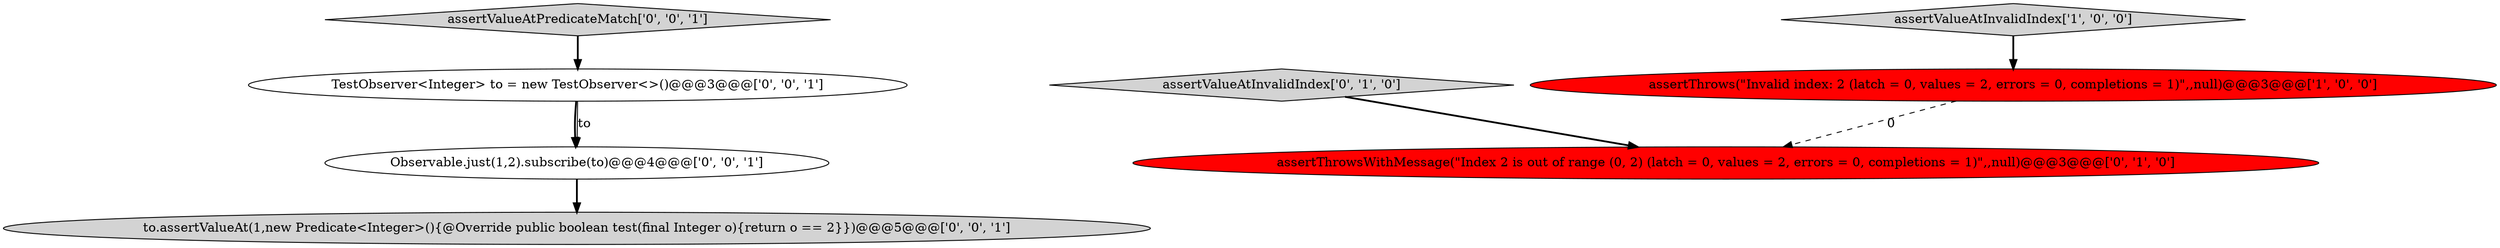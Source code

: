 digraph {
6 [style = filled, label = "assertValueAtPredicateMatch['0', '0', '1']", fillcolor = lightgray, shape = diamond image = "AAA0AAABBB3BBB"];
2 [style = filled, label = "assertThrowsWithMessage(\"Index 2 is out of range (0, 2) (latch = 0, values = 2, errors = 0, completions = 1)\",,null)@@@3@@@['0', '1', '0']", fillcolor = red, shape = ellipse image = "AAA1AAABBB2BBB"];
4 [style = filled, label = "Observable.just(1,2).subscribe(to)@@@4@@@['0', '0', '1']", fillcolor = white, shape = ellipse image = "AAA0AAABBB3BBB"];
1 [style = filled, label = "assertValueAtInvalidIndex['1', '0', '0']", fillcolor = lightgray, shape = diamond image = "AAA0AAABBB1BBB"];
3 [style = filled, label = "assertValueAtInvalidIndex['0', '1', '0']", fillcolor = lightgray, shape = diamond image = "AAA0AAABBB2BBB"];
5 [style = filled, label = "to.assertValueAt(1,new Predicate<Integer>(){@Override public boolean test(final Integer o){return o == 2}})@@@5@@@['0', '0', '1']", fillcolor = lightgray, shape = ellipse image = "AAA0AAABBB3BBB"];
0 [style = filled, label = "assertThrows(\"Invalid index: 2 (latch = 0, values = 2, errors = 0, completions = 1)\",,null)@@@3@@@['1', '0', '0']", fillcolor = red, shape = ellipse image = "AAA1AAABBB1BBB"];
7 [style = filled, label = "TestObserver<Integer> to = new TestObserver<>()@@@3@@@['0', '0', '1']", fillcolor = white, shape = ellipse image = "AAA0AAABBB3BBB"];
0->2 [style = dashed, label="0"];
1->0 [style = bold, label=""];
7->4 [style = bold, label=""];
7->4 [style = solid, label="to"];
6->7 [style = bold, label=""];
3->2 [style = bold, label=""];
4->5 [style = bold, label=""];
}
